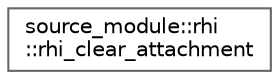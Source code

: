 digraph "类继承关系图"
{
 // LATEX_PDF_SIZE
  bgcolor="transparent";
  edge [fontname=Helvetica,fontsize=10,labelfontname=Helvetica,labelfontsize=10];
  node [fontname=Helvetica,fontsize=10,shape=box,height=0.2,width=0.4];
  rankdir="LR";
  Node0 [id="Node000000",label="source_module::rhi\l::rhi_clear_attachment",height=0.2,width=0.4,color="grey40", fillcolor="white", style="filled",URL="$structsource__module_1_1rhi_1_1rhi__clear__attachment.html",tooltip=" "];
}
